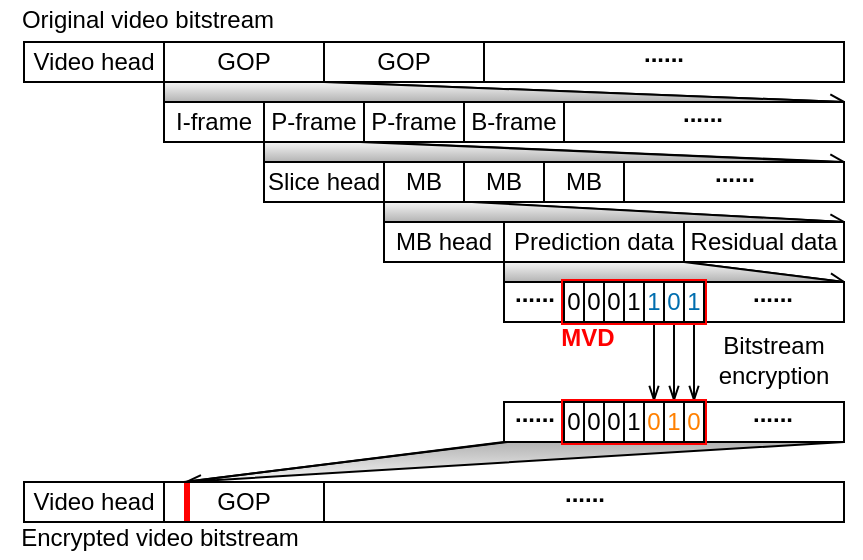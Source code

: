 <mxfile version="14.4.9" type="github">
  <diagram id="CARD7Sbv0hbfWBWJ-aAk" name="Page-1">
    <mxGraphModel dx="563" dy="299" grid="0" gridSize="10" guides="1" tooltips="1" connect="1" arrows="1" fold="1" page="1" pageScale="1" pageWidth="850" pageHeight="1100" math="0" shadow="0">
      <root>
        <mxCell id="0" />
        <mxCell id="1" parent="0" />
        <mxCell id="IS2gL23mLvxnRfCjPbjm-93" value="" style="verticalLabelPosition=bottom;verticalAlign=top;html=1;shape=mxgraph.basic.obtuse_triangle;dx=0.49;fillColor=#f5f5f5;rotation=-180;flipV=0;flipH=1;gradientColor=#b3b3b3;" vertex="1" parent="1">
          <mxGeometry x="450" y="640" width="330" height="20" as="geometry" />
        </mxCell>
        <mxCell id="IS2gL23mLvxnRfCjPbjm-1" value="Video head" style="rounded=0;whiteSpace=wrap;html=1;" vertex="1" parent="1">
          <mxGeometry x="370" y="440" width="70" height="20" as="geometry" />
        </mxCell>
        <mxCell id="IS2gL23mLvxnRfCjPbjm-39" style="edgeStyle=none;rounded=0;orthogonalLoop=1;jettySize=auto;html=1;exitX=0;exitY=1;exitDx=0;exitDy=0;entryX=0;entryY=0;entryDx=0;entryDy=0;endArrow=none;endFill=0;" edge="1" parent="1" source="IS2gL23mLvxnRfCjPbjm-2" target="IS2gL23mLvxnRfCjPbjm-7">
          <mxGeometry relative="1" as="geometry" />
        </mxCell>
        <mxCell id="IS2gL23mLvxnRfCjPbjm-2" value="GOP" style="rounded=0;whiteSpace=wrap;html=1;" vertex="1" parent="1">
          <mxGeometry x="440" y="440" width="80" height="20" as="geometry" />
        </mxCell>
        <mxCell id="IS2gL23mLvxnRfCjPbjm-34" style="edgeStyle=orthogonalEdgeStyle;rounded=0;orthogonalLoop=1;jettySize=auto;html=1;exitX=1;exitY=1;exitDx=0;exitDy=0;entryX=0;entryY=0;entryDx=0;entryDy=0;endArrow=none;endFill=0;" edge="1" parent="1" source="IS2gL23mLvxnRfCjPbjm-3" target="IS2gL23mLvxnRfCjPbjm-28">
          <mxGeometry relative="1" as="geometry" />
        </mxCell>
        <mxCell id="IS2gL23mLvxnRfCjPbjm-3" value="Slice head" style="rounded=0;whiteSpace=wrap;html=1;" vertex="1" parent="1">
          <mxGeometry x="490" y="500" width="60" height="20" as="geometry" />
        </mxCell>
        <mxCell id="IS2gL23mLvxnRfCjPbjm-4" value="MB" style="rounded=0;whiteSpace=wrap;html=1;" vertex="1" parent="1">
          <mxGeometry x="550" y="500" width="40" height="20" as="geometry" />
        </mxCell>
        <mxCell id="IS2gL23mLvxnRfCjPbjm-38" style="edgeStyle=none;rounded=0;orthogonalLoop=1;jettySize=auto;html=1;exitX=0;exitY=1;exitDx=0;exitDy=0;entryX=1;entryY=0;entryDx=0;entryDy=0;endArrow=openAsync;endFill=0;" edge="1" parent="1" source="IS2gL23mLvxnRfCjPbjm-5" target="IS2gL23mLvxnRfCjPbjm-15">
          <mxGeometry relative="1" as="geometry" />
        </mxCell>
        <mxCell id="IS2gL23mLvxnRfCjPbjm-5" value="GOP" style="rounded=0;whiteSpace=wrap;html=1;" vertex="1" parent="1">
          <mxGeometry x="520" y="440" width="80" height="20" as="geometry" />
        </mxCell>
        <mxCell id="IS2gL23mLvxnRfCjPbjm-7" value="I-frame" style="rounded=0;whiteSpace=wrap;html=1;" vertex="1" parent="1">
          <mxGeometry x="440" y="470" width="50" height="20" as="geometry" />
        </mxCell>
        <mxCell id="IS2gL23mLvxnRfCjPbjm-36" style="edgeStyle=none;rounded=0;orthogonalLoop=1;jettySize=auto;html=1;exitX=0;exitY=1;exitDx=0;exitDy=0;entryX=0;entryY=0;entryDx=0;entryDy=0;endArrow=none;endFill=0;" edge="1" parent="1" source="IS2gL23mLvxnRfCjPbjm-8" target="IS2gL23mLvxnRfCjPbjm-3">
          <mxGeometry relative="1" as="geometry" />
        </mxCell>
        <mxCell id="IS2gL23mLvxnRfCjPbjm-37" style="edgeStyle=none;rounded=0;orthogonalLoop=1;jettySize=auto;html=1;exitX=1;exitY=1;exitDx=0;exitDy=0;entryX=1;entryY=0;entryDx=0;entryDy=0;endArrow=openAsync;endFill=0;" edge="1" parent="1" source="IS2gL23mLvxnRfCjPbjm-8" target="IS2gL23mLvxnRfCjPbjm-24">
          <mxGeometry relative="1" as="geometry" />
        </mxCell>
        <mxCell id="IS2gL23mLvxnRfCjPbjm-8" value="P-frame" style="rounded=0;whiteSpace=wrap;html=1;" vertex="1" parent="1">
          <mxGeometry x="490" y="470" width="50" height="20" as="geometry" />
        </mxCell>
        <mxCell id="IS2gL23mLvxnRfCjPbjm-10" value="P-frame" style="rounded=0;whiteSpace=wrap;html=1;" vertex="1" parent="1">
          <mxGeometry x="540" y="470" width="50" height="20" as="geometry" />
        </mxCell>
        <mxCell id="IS2gL23mLvxnRfCjPbjm-11" value="B-frame" style="rounded=0;whiteSpace=wrap;html=1;" vertex="1" parent="1">
          <mxGeometry x="590" y="470" width="50" height="20" as="geometry" />
        </mxCell>
        <mxCell id="IS2gL23mLvxnRfCjPbjm-13" value="" style="group" vertex="1" connectable="0" parent="1">
          <mxGeometry x="600" y="436" width="180" height="24" as="geometry" />
        </mxCell>
        <mxCell id="IS2gL23mLvxnRfCjPbjm-6" value="" style="rounded=0;whiteSpace=wrap;html=1;" vertex="1" parent="IS2gL23mLvxnRfCjPbjm-13">
          <mxGeometry y="4" width="180" height="20" as="geometry" />
        </mxCell>
        <mxCell id="IS2gL23mLvxnRfCjPbjm-12" value="......" style="text;html=1;strokeColor=none;fillColor=none;align=center;verticalAlign=middle;whiteSpace=wrap;rounded=0;fontStyle=1" vertex="1" parent="IS2gL23mLvxnRfCjPbjm-13">
          <mxGeometry x="71.053" width="37.895" height="20" as="geometry" />
        </mxCell>
        <mxCell id="IS2gL23mLvxnRfCjPbjm-14" value="" style="group" vertex="1" connectable="0" parent="1">
          <mxGeometry x="640" y="466" width="140" height="24" as="geometry" />
        </mxCell>
        <mxCell id="IS2gL23mLvxnRfCjPbjm-15" value="" style="rounded=0;whiteSpace=wrap;html=1;" vertex="1" parent="IS2gL23mLvxnRfCjPbjm-14">
          <mxGeometry y="4" width="140" height="20" as="geometry" />
        </mxCell>
        <mxCell id="IS2gL23mLvxnRfCjPbjm-16" value="......" style="text;html=1;strokeColor=none;fillColor=none;align=center;verticalAlign=middle;whiteSpace=wrap;rounded=0;fontStyle=1" vertex="1" parent="IS2gL23mLvxnRfCjPbjm-14">
          <mxGeometry x="55.263" width="29.474" height="20" as="geometry" />
        </mxCell>
        <mxCell id="IS2gL23mLvxnRfCjPbjm-35" style="rounded=0;orthogonalLoop=1;jettySize=auto;html=1;exitX=0;exitY=1;exitDx=0;exitDy=0;entryX=1;entryY=0;entryDx=0;entryDy=0;endArrow=openAsync;endFill=0;" edge="1" parent="1" source="IS2gL23mLvxnRfCjPbjm-22" target="IS2gL23mLvxnRfCjPbjm-30">
          <mxGeometry relative="1" as="geometry" />
        </mxCell>
        <mxCell id="IS2gL23mLvxnRfCjPbjm-22" value="MB" style="rounded=0;whiteSpace=wrap;html=1;" vertex="1" parent="1">
          <mxGeometry x="590" y="500" width="40" height="20" as="geometry" />
        </mxCell>
        <mxCell id="IS2gL23mLvxnRfCjPbjm-28" value="MB head" style="rounded=0;whiteSpace=wrap;html=1;" vertex="1" parent="1">
          <mxGeometry x="550" y="530" width="60" height="20" as="geometry" />
        </mxCell>
        <mxCell id="IS2gL23mLvxnRfCjPbjm-59" style="edgeStyle=none;rounded=0;orthogonalLoop=1;jettySize=auto;html=1;exitX=0;exitY=1;exitDx=0;exitDy=0;entryX=0;entryY=0;entryDx=0;entryDy=0;endArrow=none;endFill=0;" edge="1" parent="1" source="IS2gL23mLvxnRfCjPbjm-29" target="IS2gL23mLvxnRfCjPbjm-54">
          <mxGeometry relative="1" as="geometry" />
        </mxCell>
        <mxCell id="IS2gL23mLvxnRfCjPbjm-29" value="Prediction data" style="rounded=0;whiteSpace=wrap;html=1;" vertex="1" parent="1">
          <mxGeometry x="610" y="530" width="90" height="20" as="geometry" />
        </mxCell>
        <mxCell id="IS2gL23mLvxnRfCjPbjm-58" style="edgeStyle=none;rounded=0;orthogonalLoop=1;jettySize=auto;html=1;exitX=0;exitY=1;exitDx=0;exitDy=0;entryX=1;entryY=0;entryDx=0;entryDy=0;endArrow=openAsync;endFill=0;" edge="1" parent="1" source="IS2gL23mLvxnRfCjPbjm-30" target="IS2gL23mLvxnRfCjPbjm-51">
          <mxGeometry relative="1" as="geometry" />
        </mxCell>
        <mxCell id="IS2gL23mLvxnRfCjPbjm-30" value="Residual data" style="rounded=0;whiteSpace=wrap;html=1;" vertex="1" parent="1">
          <mxGeometry x="700" y="530" width="80" height="20" as="geometry" />
        </mxCell>
        <mxCell id="IS2gL23mLvxnRfCjPbjm-31" value="MB" style="rounded=0;whiteSpace=wrap;html=1;" vertex="1" parent="1">
          <mxGeometry x="630" y="500" width="40" height="20" as="geometry" />
        </mxCell>
        <mxCell id="IS2gL23mLvxnRfCjPbjm-24" value="" style="rounded=0;whiteSpace=wrap;html=1;" vertex="1" parent="1">
          <mxGeometry x="670" y="500" width="110" height="20" as="geometry" />
        </mxCell>
        <mxCell id="IS2gL23mLvxnRfCjPbjm-25" value="......" style="text;html=1;strokeColor=none;fillColor=none;align=center;verticalAlign=middle;whiteSpace=wrap;rounded=0;fontStyle=1" vertex="1" parent="1">
          <mxGeometry x="718.684" y="496" width="12.632" height="20" as="geometry" />
        </mxCell>
        <mxCell id="IS2gL23mLvxnRfCjPbjm-41" value="0" style="rounded=0;whiteSpace=wrap;html=1;" vertex="1" parent="1">
          <mxGeometry x="640" y="560" width="10" height="20" as="geometry" />
        </mxCell>
        <mxCell id="IS2gL23mLvxnRfCjPbjm-42" value="" style="shape=manualInput;whiteSpace=wrap;html=1;rotation=90;size=237;fillColor=#f5f5f5;gradientColor=#b3b3b3;gradientDirection=east;" vertex="1" parent="1">
          <mxGeometry x="627.5" y="352.5" width="10" height="285" as="geometry" />
        </mxCell>
        <mxCell id="IS2gL23mLvxnRfCjPbjm-44" value="" style="shape=manualInput;whiteSpace=wrap;html=1;rotation=90;size=186;fillColor=#f5f5f5;gradientColor=#b3b3b3;gradientDirection=east;" vertex="1" parent="1">
          <mxGeometry x="660" y="410" width="10" height="230" as="geometry" />
        </mxCell>
        <mxCell id="IS2gL23mLvxnRfCjPbjm-45" value="0" style="rounded=0;whiteSpace=wrap;html=1;" vertex="1" parent="1">
          <mxGeometry x="650" y="560" width="10" height="20" as="geometry" />
        </mxCell>
        <mxCell id="IS2gL23mLvxnRfCjPbjm-46" value="0" style="rounded=0;whiteSpace=wrap;html=1;" vertex="1" parent="1">
          <mxGeometry x="660" y="560" width="10" height="20" as="geometry" />
        </mxCell>
        <mxCell id="IS2gL23mLvxnRfCjPbjm-47" value="1" style="rounded=0;whiteSpace=wrap;html=1;" vertex="1" parent="1">
          <mxGeometry x="670" y="560" width="10" height="20" as="geometry" />
        </mxCell>
        <mxCell id="IS2gL23mLvxnRfCjPbjm-86" style="edgeStyle=none;rounded=0;orthogonalLoop=1;jettySize=auto;html=1;exitX=0.5;exitY=1;exitDx=0;exitDy=0;endArrow=openThin;endFill=0;entryX=0.5;entryY=0;entryDx=0;entryDy=0;" edge="1" parent="1" source="IS2gL23mLvxnRfCjPbjm-48" target="IS2gL23mLvxnRfCjPbjm-68">
          <mxGeometry relative="1" as="geometry">
            <mxPoint x="685.011" y="610" as="targetPoint" />
          </mxGeometry>
        </mxCell>
        <mxCell id="IS2gL23mLvxnRfCjPbjm-48" value="1" style="rounded=0;whiteSpace=wrap;html=1;fontColor=#006EAF;" vertex="1" parent="1">
          <mxGeometry x="680" y="560" width="10" height="20" as="geometry" />
        </mxCell>
        <mxCell id="IS2gL23mLvxnRfCjPbjm-85" style="edgeStyle=none;rounded=0;orthogonalLoop=1;jettySize=auto;html=1;exitX=0.5;exitY=1;exitDx=0;exitDy=0;entryX=0.5;entryY=0;entryDx=0;entryDy=0;endArrow=openThin;endFill=0;" edge="1" parent="1" source="IS2gL23mLvxnRfCjPbjm-49" target="IS2gL23mLvxnRfCjPbjm-69">
          <mxGeometry relative="1" as="geometry" />
        </mxCell>
        <mxCell id="IS2gL23mLvxnRfCjPbjm-49" value="0" style="rounded=0;whiteSpace=wrap;html=1;fontColor=#006EAF;" vertex="1" parent="1">
          <mxGeometry x="690" y="560" width="10" height="20" as="geometry" />
        </mxCell>
        <mxCell id="IS2gL23mLvxnRfCjPbjm-87" style="edgeStyle=none;rounded=0;orthogonalLoop=1;jettySize=auto;html=1;exitX=0.5;exitY=1;exitDx=0;exitDy=0;endArrow=openThin;endFill=0;entryX=0.5;entryY=0;entryDx=0;entryDy=0;" edge="1" parent="1" source="IS2gL23mLvxnRfCjPbjm-50" target="IS2gL23mLvxnRfCjPbjm-70">
          <mxGeometry relative="1" as="geometry">
            <mxPoint x="705.011" y="610" as="targetPoint" />
          </mxGeometry>
        </mxCell>
        <mxCell id="IS2gL23mLvxnRfCjPbjm-50" value="1" style="rounded=0;whiteSpace=wrap;html=1;fontColor=#006EAF;" vertex="1" parent="1">
          <mxGeometry x="700" y="560" width="10" height="20" as="geometry" />
        </mxCell>
        <mxCell id="IS2gL23mLvxnRfCjPbjm-54" value="" style="rounded=0;whiteSpace=wrap;html=1;" vertex="1" parent="1">
          <mxGeometry x="610" y="560" width="30" height="20" as="geometry" />
        </mxCell>
        <mxCell id="IS2gL23mLvxnRfCjPbjm-55" value="......" style="text;html=1;strokeColor=none;fillColor=none;align=center;verticalAlign=middle;whiteSpace=wrap;rounded=0;fontStyle=1" vertex="1" parent="1">
          <mxGeometry x="618.69" y="559" width="12.63" height="14" as="geometry" />
        </mxCell>
        <mxCell id="IS2gL23mLvxnRfCjPbjm-56" value="" style="group" vertex="1" connectable="0" parent="1">
          <mxGeometry x="710" y="559" width="70" height="21" as="geometry" />
        </mxCell>
        <mxCell id="IS2gL23mLvxnRfCjPbjm-51" value="" style="rounded=0;whiteSpace=wrap;html=1;" vertex="1" parent="IS2gL23mLvxnRfCjPbjm-56">
          <mxGeometry y="1" width="70" height="20" as="geometry" />
        </mxCell>
        <mxCell id="IS2gL23mLvxnRfCjPbjm-52" value="......" style="text;html=1;strokeColor=none;fillColor=none;align=center;verticalAlign=middle;whiteSpace=wrap;rounded=0;fontStyle=1" vertex="1" parent="IS2gL23mLvxnRfCjPbjm-56">
          <mxGeometry x="20.277" width="29.47" height="14" as="geometry" />
        </mxCell>
        <mxCell id="IS2gL23mLvxnRfCjPbjm-60" value="" style="shape=manualInput;whiteSpace=wrap;html=1;rotation=90;size=260;fillColor=#f5f5f5;gradientColor=#b3b3b3;gradientDirection=east;" vertex="1" parent="1">
          <mxGeometry x="605" y="295" width="10" height="340" as="geometry" />
        </mxCell>
        <mxCell id="IS2gL23mLvxnRfCjPbjm-63" value="" style="shape=manualInput;whiteSpace=wrap;html=1;rotation=90;size=80;fillColor=#f5f5f5;gradientColor=#b3b3b3;gradientDirection=east;" vertex="1" parent="1">
          <mxGeometry x="690" y="470" width="10" height="170" as="geometry" />
        </mxCell>
        <mxCell id="IS2gL23mLvxnRfCjPbjm-64" value="0" style="rounded=0;whiteSpace=wrap;html=1;" vertex="1" parent="1">
          <mxGeometry x="640" y="620" width="10" height="20" as="geometry" />
        </mxCell>
        <mxCell id="IS2gL23mLvxnRfCjPbjm-65" value="0" style="rounded=0;whiteSpace=wrap;html=1;" vertex="1" parent="1">
          <mxGeometry x="650" y="620" width="10" height="20" as="geometry" />
        </mxCell>
        <mxCell id="IS2gL23mLvxnRfCjPbjm-66" value="0" style="rounded=0;whiteSpace=wrap;html=1;" vertex="1" parent="1">
          <mxGeometry x="660" y="620" width="10" height="20" as="geometry" />
        </mxCell>
        <mxCell id="IS2gL23mLvxnRfCjPbjm-67" value="1" style="rounded=0;whiteSpace=wrap;html=1;" vertex="1" parent="1">
          <mxGeometry x="670" y="620" width="10" height="20" as="geometry" />
        </mxCell>
        <mxCell id="IS2gL23mLvxnRfCjPbjm-68" value="0" style="rounded=0;whiteSpace=wrap;html=1;fontColor=#FF8000;" vertex="1" parent="1">
          <mxGeometry x="680" y="620" width="10" height="20" as="geometry" />
        </mxCell>
        <mxCell id="IS2gL23mLvxnRfCjPbjm-69" value="1" style="rounded=0;whiteSpace=wrap;html=1;fontColor=#FF8000;" vertex="1" parent="1">
          <mxGeometry x="690" y="620" width="10" height="20" as="geometry" />
        </mxCell>
        <mxCell id="IS2gL23mLvxnRfCjPbjm-70" value="0" style="rounded=0;whiteSpace=wrap;html=1;fontColor=#FF8000;" vertex="1" parent="1">
          <mxGeometry x="700" y="620" width="10" height="20" as="geometry" />
        </mxCell>
        <mxCell id="IS2gL23mLvxnRfCjPbjm-109" style="edgeStyle=none;rounded=0;orthogonalLoop=1;jettySize=auto;html=1;exitX=0;exitY=1;exitDx=0;exitDy=0;entryX=0.134;entryY=-0.007;entryDx=0;entryDy=0;entryPerimeter=0;endArrow=openThin;endFill=0;fontColor=#000000;" edge="1" parent="1" source="IS2gL23mLvxnRfCjPbjm-71" target="IS2gL23mLvxnRfCjPbjm-79">
          <mxGeometry relative="1" as="geometry" />
        </mxCell>
        <mxCell id="IS2gL23mLvxnRfCjPbjm-71" value="" style="rounded=0;whiteSpace=wrap;html=1;" vertex="1" parent="1">
          <mxGeometry x="610" y="620" width="30" height="20" as="geometry" />
        </mxCell>
        <mxCell id="IS2gL23mLvxnRfCjPbjm-72" value="......" style="text;html=1;strokeColor=none;fillColor=none;align=center;verticalAlign=middle;whiteSpace=wrap;rounded=0;fontStyle=1" vertex="1" parent="1">
          <mxGeometry x="618.69" y="619" width="12.63" height="14" as="geometry" />
        </mxCell>
        <mxCell id="IS2gL23mLvxnRfCjPbjm-78" value="Video head" style="rounded=0;whiteSpace=wrap;html=1;" vertex="1" parent="1">
          <mxGeometry x="370" y="660" width="70" height="20" as="geometry" />
        </mxCell>
        <mxCell id="IS2gL23mLvxnRfCjPbjm-79" value="GOP" style="rounded=0;whiteSpace=wrap;html=1;" vertex="1" parent="1">
          <mxGeometry x="440" y="660" width="80" height="20" as="geometry" />
        </mxCell>
        <mxCell id="IS2gL23mLvxnRfCjPbjm-76" value="" style="rounded=0;whiteSpace=wrap;html=1;fillColor=none;strokeColor=#FF0000;" vertex="1" parent="1">
          <mxGeometry x="639" y="559" width="72" height="22" as="geometry" />
        </mxCell>
        <mxCell id="IS2gL23mLvxnRfCjPbjm-88" value="MVD" style="text;html=1;strokeColor=none;fillColor=none;align=center;verticalAlign=middle;whiteSpace=wrap;rounded=0;fontColor=#FF0000;fontStyle=1" vertex="1" parent="1">
          <mxGeometry x="632" y="578" width="40" height="20" as="geometry" />
        </mxCell>
        <mxCell id="IS2gL23mLvxnRfCjPbjm-74" value="" style="rounded=0;whiteSpace=wrap;html=1;" vertex="1" parent="1">
          <mxGeometry x="710" y="620" width="70" height="20" as="geometry" />
        </mxCell>
        <mxCell id="IS2gL23mLvxnRfCjPbjm-75" value="......" style="text;html=1;strokeColor=none;fillColor=none;align=center;verticalAlign=middle;whiteSpace=wrap;rounded=0;fontStyle=1" vertex="1" parent="1">
          <mxGeometry x="730.277" y="619" width="29.47" height="14" as="geometry" />
        </mxCell>
        <mxCell id="IS2gL23mLvxnRfCjPbjm-77" value="" style="rounded=0;whiteSpace=wrap;html=1;fillColor=none;strokeColor=#FF0000;" vertex="1" parent="1">
          <mxGeometry x="639" y="619" width="72" height="22" as="geometry" />
        </mxCell>
        <mxCell id="IS2gL23mLvxnRfCjPbjm-90" value="Bitstream encryption" style="text;html=1;strokeColor=none;fillColor=none;align=center;verticalAlign=middle;whiteSpace=wrap;rounded=0;" vertex="1" parent="1">
          <mxGeometry x="715" y="589" width="60" height="20" as="geometry" />
        </mxCell>
        <mxCell id="IS2gL23mLvxnRfCjPbjm-94" value="" style="rounded=0;whiteSpace=wrap;html=1;fontColor=#000000;fillColor=#FF0000;strokeColor=none;" vertex="1" parent="1">
          <mxGeometry x="450" y="660.5" width="3" height="19" as="geometry" />
        </mxCell>
        <mxCell id="IS2gL23mLvxnRfCjPbjm-96" value="" style="group" vertex="1" connectable="0" parent="1">
          <mxGeometry x="520" y="656" width="260" height="24" as="geometry" />
        </mxCell>
        <mxCell id="IS2gL23mLvxnRfCjPbjm-82" value="" style="rounded=0;whiteSpace=wrap;html=1;" vertex="1" parent="IS2gL23mLvxnRfCjPbjm-96">
          <mxGeometry y="4" width="260" height="20" as="geometry" />
        </mxCell>
        <mxCell id="IS2gL23mLvxnRfCjPbjm-83" value="......" style="text;html=1;strokeColor=none;fillColor=none;align=center;verticalAlign=middle;whiteSpace=wrap;rounded=0;fontStyle=1" vertex="1" parent="IS2gL23mLvxnRfCjPbjm-96">
          <mxGeometry x="102.632" width="54.737" height="20" as="geometry" />
        </mxCell>
        <mxCell id="IS2gL23mLvxnRfCjPbjm-107" value="Original video bitstream" style="text;html=1;strokeColor=none;fillColor=none;align=center;verticalAlign=middle;whiteSpace=wrap;rounded=0;fontColor=#000000;" vertex="1" parent="1">
          <mxGeometry x="358" y="419" width="148" height="20" as="geometry" />
        </mxCell>
        <mxCell id="IS2gL23mLvxnRfCjPbjm-108" value="Encrypted video bitstream" style="text;html=1;strokeColor=none;fillColor=none;align=center;verticalAlign=middle;whiteSpace=wrap;rounded=0;fontColor=#000000;" vertex="1" parent="1">
          <mxGeometry x="358" y="678" width="160" height="20" as="geometry" />
        </mxCell>
      </root>
    </mxGraphModel>
  </diagram>
</mxfile>
